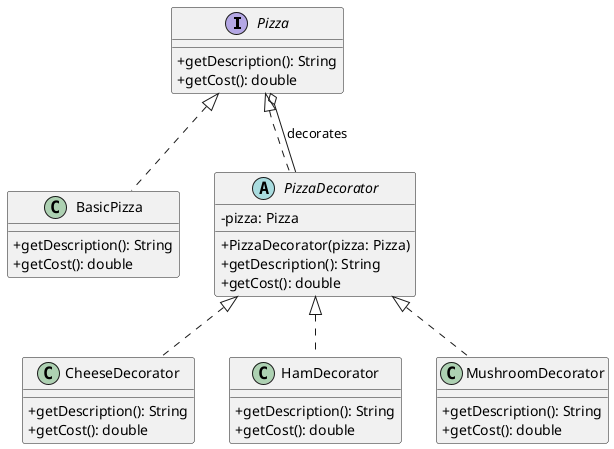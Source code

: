 @startuml pizza_personalizacion
skinparam classAttributeIconSize 0

interface Pizza {
    +getDescription(): String
    +getCost(): double
}

class BasicPizza {
    +getDescription(): String
    +getCost(): double
}

abstract class PizzaDecorator {
    -pizza: Pizza
    +PizzaDecorator(pizza: Pizza)
    +getDescription(): String
    +getCost(): double
}

class CheeseDecorator {
    +getDescription(): String
    +getCost(): double
}

class HamDecorator {
    +getDescription(): String
    +getCost(): double
}

class MushroomDecorator {
    +getDescription(): String
    +getCost(): double
}

Pizza <|.. BasicPizza
Pizza <|.. PizzaDecorator
PizzaDecorator <|.. CheeseDecorator
PizzaDecorator <|.. HamDecorator
PizzaDecorator <|.. MushroomDecorator
Pizza o-- PizzaDecorator : decorates

@enduml
